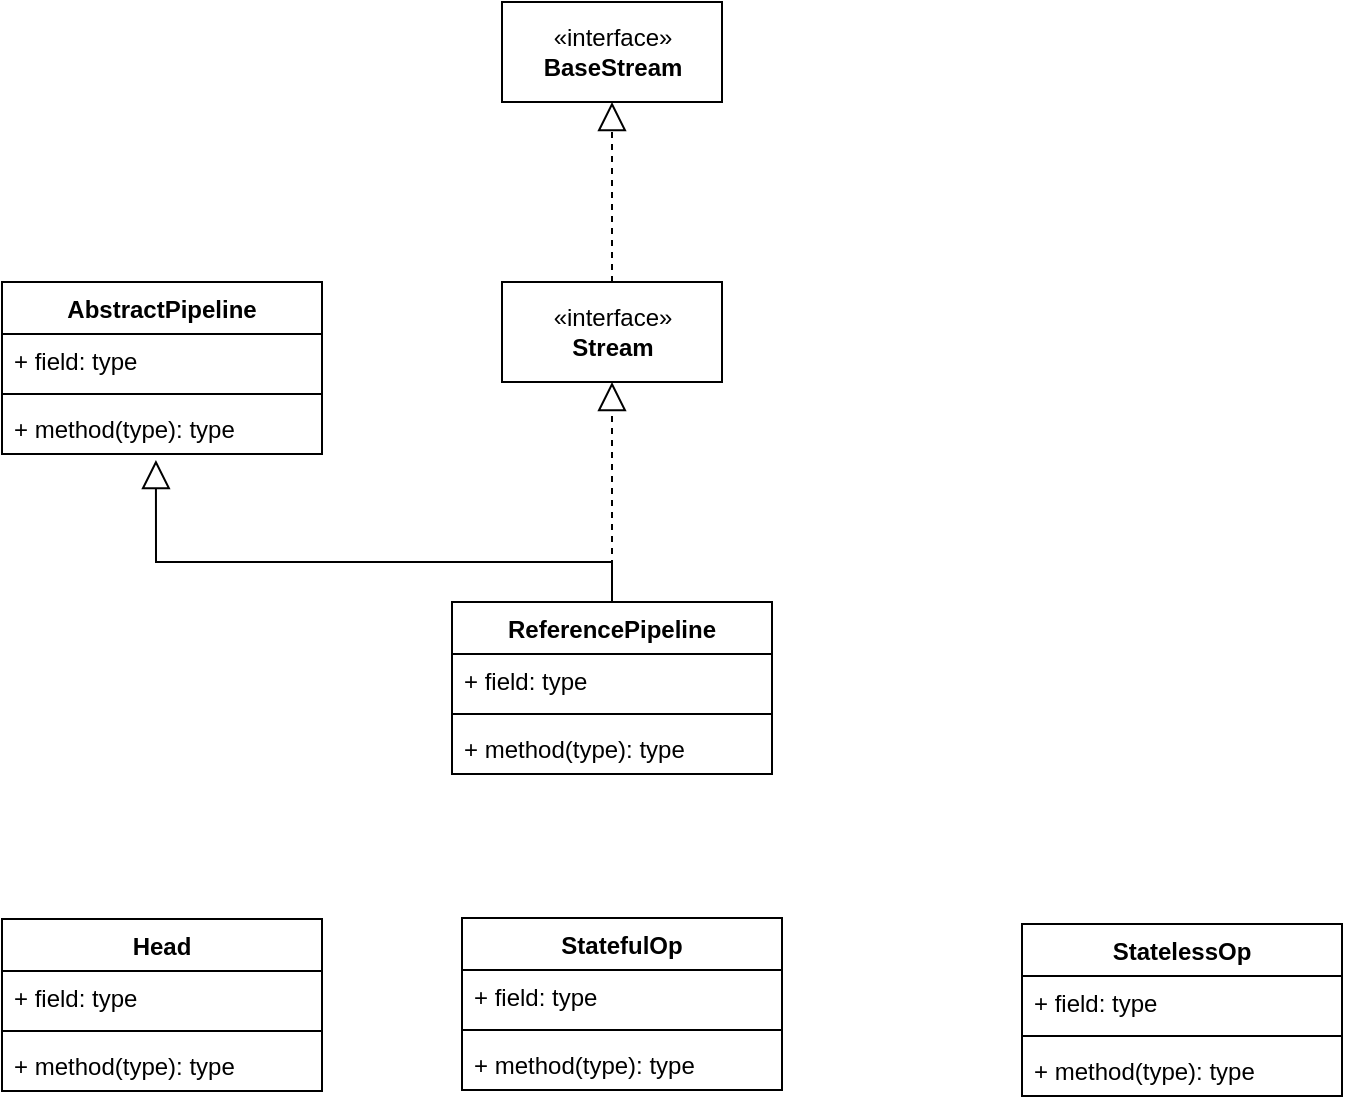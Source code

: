 <mxfile version="20.8.20" type="github">
  <diagram id="S_Esu84usztgqxPK3PtR" name="Page-1">
    <mxGraphModel dx="968" dy="1792" grid="1" gridSize="10" guides="1" tooltips="1" connect="1" arrows="1" fold="1" page="1" pageScale="1" pageWidth="850" pageHeight="1100" math="0" shadow="0">
      <root>
        <mxCell id="0" />
        <mxCell id="1" parent="0" />
        <mxCell id="UvPYXcRRGacLMNcMLabO-1" value="«interface»&lt;br&gt;&lt;b&gt;Stream&lt;/b&gt;" style="html=1;" vertex="1" parent="1">
          <mxGeometry x="460" y="100" width="110" height="50" as="geometry" />
        </mxCell>
        <mxCell id="UvPYXcRRGacLMNcMLabO-3" value="ReferencePipeline" style="swimlane;fontStyle=1;align=center;verticalAlign=top;childLayout=stackLayout;horizontal=1;startSize=26;horizontalStack=0;resizeParent=1;resizeParentMax=0;resizeLast=0;collapsible=1;marginBottom=0;" vertex="1" parent="1">
          <mxGeometry x="435" y="260" width="160" height="86" as="geometry" />
        </mxCell>
        <mxCell id="UvPYXcRRGacLMNcMLabO-4" value="+ field: type" style="text;strokeColor=none;fillColor=none;align=left;verticalAlign=top;spacingLeft=4;spacingRight=4;overflow=hidden;rotatable=0;points=[[0,0.5],[1,0.5]];portConstraint=eastwest;" vertex="1" parent="UvPYXcRRGacLMNcMLabO-3">
          <mxGeometry y="26" width="160" height="26" as="geometry" />
        </mxCell>
        <mxCell id="UvPYXcRRGacLMNcMLabO-5" value="" style="line;strokeWidth=1;fillColor=none;align=left;verticalAlign=middle;spacingTop=-1;spacingLeft=3;spacingRight=3;rotatable=0;labelPosition=right;points=[];portConstraint=eastwest;strokeColor=inherit;" vertex="1" parent="UvPYXcRRGacLMNcMLabO-3">
          <mxGeometry y="52" width="160" height="8" as="geometry" />
        </mxCell>
        <mxCell id="UvPYXcRRGacLMNcMLabO-6" value="+ method(type): type" style="text;strokeColor=none;fillColor=none;align=left;verticalAlign=top;spacingLeft=4;spacingRight=4;overflow=hidden;rotatable=0;points=[[0,0.5],[1,0.5]];portConstraint=eastwest;" vertex="1" parent="UvPYXcRRGacLMNcMLabO-3">
          <mxGeometry y="60" width="160" height="26" as="geometry" />
        </mxCell>
        <mxCell id="UvPYXcRRGacLMNcMLabO-7" value="AbstractPipeline" style="swimlane;fontStyle=1;align=center;verticalAlign=top;childLayout=stackLayout;horizontal=1;startSize=26;horizontalStack=0;resizeParent=1;resizeParentMax=0;resizeLast=0;collapsible=1;marginBottom=0;" vertex="1" parent="1">
          <mxGeometry x="210" y="100" width="160" height="86" as="geometry" />
        </mxCell>
        <mxCell id="UvPYXcRRGacLMNcMLabO-8" value="+ field: type" style="text;strokeColor=none;fillColor=none;align=left;verticalAlign=top;spacingLeft=4;spacingRight=4;overflow=hidden;rotatable=0;points=[[0,0.5],[1,0.5]];portConstraint=eastwest;" vertex="1" parent="UvPYXcRRGacLMNcMLabO-7">
          <mxGeometry y="26" width="160" height="26" as="geometry" />
        </mxCell>
        <mxCell id="UvPYXcRRGacLMNcMLabO-9" value="" style="line;strokeWidth=1;fillColor=none;align=left;verticalAlign=middle;spacingTop=-1;spacingLeft=3;spacingRight=3;rotatable=0;labelPosition=right;points=[];portConstraint=eastwest;strokeColor=inherit;" vertex="1" parent="UvPYXcRRGacLMNcMLabO-7">
          <mxGeometry y="52" width="160" height="8" as="geometry" />
        </mxCell>
        <mxCell id="UvPYXcRRGacLMNcMLabO-10" value="+ method(type): type" style="text;strokeColor=none;fillColor=none;align=left;verticalAlign=top;spacingLeft=4;spacingRight=4;overflow=hidden;rotatable=0;points=[[0,0.5],[1,0.5]];portConstraint=eastwest;" vertex="1" parent="UvPYXcRRGacLMNcMLabO-7">
          <mxGeometry y="60" width="160" height="26" as="geometry" />
        </mxCell>
        <mxCell id="UvPYXcRRGacLMNcMLabO-11" value="Head" style="swimlane;fontStyle=1;align=center;verticalAlign=top;childLayout=stackLayout;horizontal=1;startSize=26;horizontalStack=0;resizeParent=1;resizeParentMax=0;resizeLast=0;collapsible=1;marginBottom=0;" vertex="1" parent="1">
          <mxGeometry x="210" y="418.5" width="160" height="86" as="geometry" />
        </mxCell>
        <mxCell id="UvPYXcRRGacLMNcMLabO-12" value="+ field: type" style="text;strokeColor=none;fillColor=none;align=left;verticalAlign=top;spacingLeft=4;spacingRight=4;overflow=hidden;rotatable=0;points=[[0,0.5],[1,0.5]];portConstraint=eastwest;" vertex="1" parent="UvPYXcRRGacLMNcMLabO-11">
          <mxGeometry y="26" width="160" height="26" as="geometry" />
        </mxCell>
        <mxCell id="UvPYXcRRGacLMNcMLabO-13" value="" style="line;strokeWidth=1;fillColor=none;align=left;verticalAlign=middle;spacingTop=-1;spacingLeft=3;spacingRight=3;rotatable=0;labelPosition=right;points=[];portConstraint=eastwest;strokeColor=inherit;" vertex="1" parent="UvPYXcRRGacLMNcMLabO-11">
          <mxGeometry y="52" width="160" height="8" as="geometry" />
        </mxCell>
        <mxCell id="UvPYXcRRGacLMNcMLabO-14" value="+ method(type): type" style="text;strokeColor=none;fillColor=none;align=left;verticalAlign=top;spacingLeft=4;spacingRight=4;overflow=hidden;rotatable=0;points=[[0,0.5],[1,0.5]];portConstraint=eastwest;" vertex="1" parent="UvPYXcRRGacLMNcMLabO-11">
          <mxGeometry y="60" width="160" height="26" as="geometry" />
        </mxCell>
        <mxCell id="UvPYXcRRGacLMNcMLabO-15" value="StatefulOp" style="swimlane;fontStyle=1;align=center;verticalAlign=top;childLayout=stackLayout;horizontal=1;startSize=26;horizontalStack=0;resizeParent=1;resizeParentMax=0;resizeLast=0;collapsible=1;marginBottom=0;" vertex="1" parent="1">
          <mxGeometry x="440" y="418" width="160" height="86" as="geometry" />
        </mxCell>
        <mxCell id="UvPYXcRRGacLMNcMLabO-16" value="+ field: type" style="text;strokeColor=none;fillColor=none;align=left;verticalAlign=top;spacingLeft=4;spacingRight=4;overflow=hidden;rotatable=0;points=[[0,0.5],[1,0.5]];portConstraint=eastwest;" vertex="1" parent="UvPYXcRRGacLMNcMLabO-15">
          <mxGeometry y="26" width="160" height="26" as="geometry" />
        </mxCell>
        <mxCell id="UvPYXcRRGacLMNcMLabO-17" value="" style="line;strokeWidth=1;fillColor=none;align=left;verticalAlign=middle;spacingTop=-1;spacingLeft=3;spacingRight=3;rotatable=0;labelPosition=right;points=[];portConstraint=eastwest;strokeColor=inherit;" vertex="1" parent="UvPYXcRRGacLMNcMLabO-15">
          <mxGeometry y="52" width="160" height="8" as="geometry" />
        </mxCell>
        <mxCell id="UvPYXcRRGacLMNcMLabO-18" value="+ method(type): type" style="text;strokeColor=none;fillColor=none;align=left;verticalAlign=top;spacingLeft=4;spacingRight=4;overflow=hidden;rotatable=0;points=[[0,0.5],[1,0.5]];portConstraint=eastwest;" vertex="1" parent="UvPYXcRRGacLMNcMLabO-15">
          <mxGeometry y="60" width="160" height="26" as="geometry" />
        </mxCell>
        <mxCell id="UvPYXcRRGacLMNcMLabO-19" value="StatelessOp" style="swimlane;fontStyle=1;align=center;verticalAlign=top;childLayout=stackLayout;horizontal=1;startSize=26;horizontalStack=0;resizeParent=1;resizeParentMax=0;resizeLast=0;collapsible=1;marginBottom=0;" vertex="1" parent="1">
          <mxGeometry x="720" y="421" width="160" height="86" as="geometry" />
        </mxCell>
        <mxCell id="UvPYXcRRGacLMNcMLabO-20" value="+ field: type" style="text;strokeColor=none;fillColor=none;align=left;verticalAlign=top;spacingLeft=4;spacingRight=4;overflow=hidden;rotatable=0;points=[[0,0.5],[1,0.5]];portConstraint=eastwest;" vertex="1" parent="UvPYXcRRGacLMNcMLabO-19">
          <mxGeometry y="26" width="160" height="26" as="geometry" />
        </mxCell>
        <mxCell id="UvPYXcRRGacLMNcMLabO-21" value="" style="line;strokeWidth=1;fillColor=none;align=left;verticalAlign=middle;spacingTop=-1;spacingLeft=3;spacingRight=3;rotatable=0;labelPosition=right;points=[];portConstraint=eastwest;strokeColor=inherit;" vertex="1" parent="UvPYXcRRGacLMNcMLabO-19">
          <mxGeometry y="52" width="160" height="8" as="geometry" />
        </mxCell>
        <mxCell id="UvPYXcRRGacLMNcMLabO-22" value="+ method(type): type" style="text;strokeColor=none;fillColor=none;align=left;verticalAlign=top;spacingLeft=4;spacingRight=4;overflow=hidden;rotatable=0;points=[[0,0.5],[1,0.5]];portConstraint=eastwest;" vertex="1" parent="UvPYXcRRGacLMNcMLabO-19">
          <mxGeometry y="60" width="160" height="26" as="geometry" />
        </mxCell>
        <mxCell id="UvPYXcRRGacLMNcMLabO-23" value="" style="endArrow=block;dashed=1;endFill=0;endSize=12;html=1;rounded=0;entryX=0.5;entryY=1;entryDx=0;entryDy=0;exitX=0.5;exitY=0;exitDx=0;exitDy=0;" edge="1" parent="1" source="UvPYXcRRGacLMNcMLabO-3" target="UvPYXcRRGacLMNcMLabO-1">
          <mxGeometry width="160" relative="1" as="geometry">
            <mxPoint x="340" y="360" as="sourcePoint" />
            <mxPoint x="500" y="360" as="targetPoint" />
          </mxGeometry>
        </mxCell>
        <mxCell id="UvPYXcRRGacLMNcMLabO-24" value="«interface»&lt;br&gt;&lt;b&gt;BaseStream&lt;/b&gt;" style="html=1;" vertex="1" parent="1">
          <mxGeometry x="460" y="-40" width="110" height="50" as="geometry" />
        </mxCell>
        <mxCell id="UvPYXcRRGacLMNcMLabO-25" value="" style="endArrow=block;dashed=1;endFill=0;endSize=12;html=1;rounded=0;entryX=0.5;entryY=1;entryDx=0;entryDy=0;exitX=0.5;exitY=0;exitDx=0;exitDy=0;" edge="1" parent="1" source="UvPYXcRRGacLMNcMLabO-1" target="UvPYXcRRGacLMNcMLabO-24">
          <mxGeometry width="160" relative="1" as="geometry">
            <mxPoint x="340" y="200" as="sourcePoint" />
            <mxPoint x="500" y="200" as="targetPoint" />
          </mxGeometry>
        </mxCell>
        <mxCell id="UvPYXcRRGacLMNcMLabO-26" value="" style="endArrow=block;endFill=0;endSize=12;html=1;rounded=0;exitX=0.5;exitY=0;exitDx=0;exitDy=0;entryX=0.481;entryY=1.115;entryDx=0;entryDy=0;entryPerimeter=0;" edge="1" parent="1" source="UvPYXcRRGacLMNcMLabO-3" target="UvPYXcRRGacLMNcMLabO-10">
          <mxGeometry width="160" relative="1" as="geometry">
            <mxPoint x="340" y="200" as="sourcePoint" />
            <mxPoint x="290" y="250" as="targetPoint" />
            <Array as="points">
              <mxPoint x="515" y="240" />
              <mxPoint x="287" y="240" />
            </Array>
          </mxGeometry>
        </mxCell>
      </root>
    </mxGraphModel>
  </diagram>
</mxfile>
